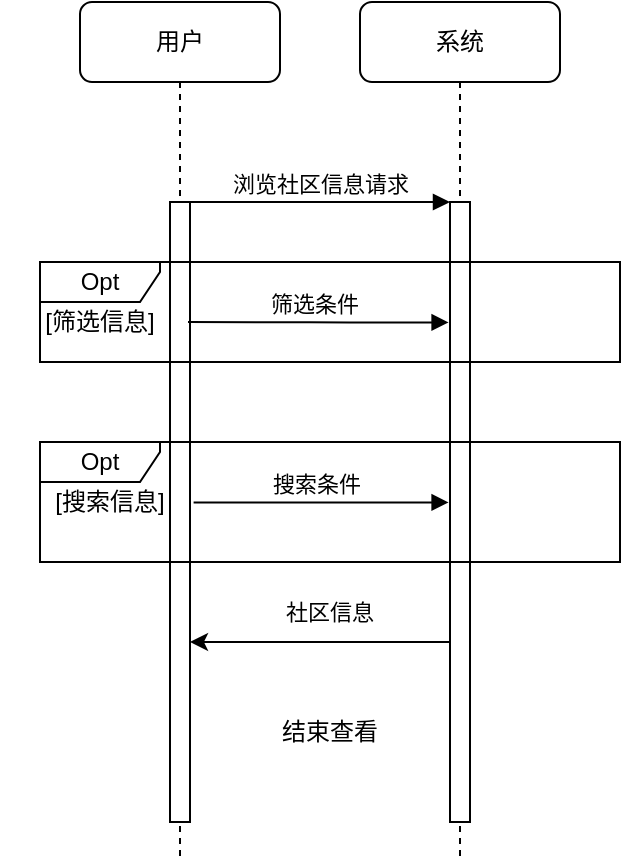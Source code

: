 <mxfile version="14.0.1" type="github">
  <diagram name="Page-1" id="13e1069c-82ec-6db2-03f1-153e76fe0fe0">
    <mxGraphModel dx="981" dy="526" grid="1" gridSize="10" guides="1" tooltips="1" connect="1" arrows="1" fold="1" page="1" pageScale="1" pageWidth="1100" pageHeight="850" background="#ffffff" math="0" shadow="0">
      <root>
        <mxCell id="0" />
        <mxCell id="1" parent="0" />
        <mxCell id="7baba1c4bc27f4b0-8" value="用户" style="shape=umlLifeline;perimeter=lifelinePerimeter;whiteSpace=wrap;html=1;container=1;collapsible=0;recursiveResize=0;outlineConnect=0;rounded=1;shadow=0;comic=0;labelBackgroundColor=none;strokeWidth=1;fontFamily=Verdana;fontSize=12;align=center;" parent="1" vertex="1">
          <mxGeometry x="100" y="80" width="100" height="430" as="geometry" />
        </mxCell>
        <mxCell id="7baba1c4bc27f4b0-9" value="" style="html=1;points=[];perimeter=orthogonalPerimeter;rounded=0;shadow=0;comic=0;labelBackgroundColor=none;strokeWidth=1;fontFamily=Verdana;fontSize=12;align=center;" parent="7baba1c4bc27f4b0-8" vertex="1">
          <mxGeometry x="45" y="100" width="10" height="310" as="geometry" />
        </mxCell>
        <mxCell id="7baba1c4bc27f4b0-11" value="&lt;font style=&quot;font-size: 11px&quot;&gt;浏览社区信息请求&lt;/font&gt;" style="html=1;verticalAlign=bottom;endArrow=block;entryX=0;entryY=0;labelBackgroundColor=none;fontFamily=Verdana;fontSize=12;edgeStyle=elbowEdgeStyle;elbow=vertical;" parent="1" source="7baba1c4bc27f4b0-9" edge="1">
          <mxGeometry relative="1" as="geometry">
            <mxPoint x="220" y="190" as="sourcePoint" />
            <mxPoint x="285" y="180.0" as="targetPoint" />
          </mxGeometry>
        </mxCell>
        <mxCell id="TOffCLLvtVbM3rP3w1rk-1" value="系统" style="shape=umlLifeline;perimeter=lifelinePerimeter;whiteSpace=wrap;html=1;container=1;collapsible=0;recursiveResize=0;outlineConnect=0;rounded=1;shadow=0;comic=0;labelBackgroundColor=none;strokeWidth=1;fontFamily=Verdana;fontSize=12;align=center;" vertex="1" parent="1">
          <mxGeometry x="240" y="80" width="100" height="430" as="geometry" />
        </mxCell>
        <mxCell id="TOffCLLvtVbM3rP3w1rk-2" value="" style="html=1;points=[];perimeter=orthogonalPerimeter;rounded=0;shadow=0;comic=0;labelBackgroundColor=none;strokeWidth=1;fontFamily=Verdana;fontSize=12;align=center;" vertex="1" parent="TOffCLLvtVbM3rP3w1rk-1">
          <mxGeometry x="45" y="100" width="10" height="310" as="geometry" />
        </mxCell>
        <mxCell id="TOffCLLvtVbM3rP3w1rk-8" value="&lt;font style=&quot;font-size: 11px&quot;&gt;社区信息&lt;/font&gt;" style="text;html=1;strokeColor=none;fillColor=none;align=center;verticalAlign=middle;whiteSpace=wrap;rounded=0;" vertex="1" parent="1">
          <mxGeometry x="190" y="370" width="70" height="30" as="geometry" />
        </mxCell>
        <mxCell id="TOffCLLvtVbM3rP3w1rk-11" value="" style="endArrow=classic;html=1;" edge="1" parent="1">
          <mxGeometry width="50" height="50" relative="1" as="geometry">
            <mxPoint x="285" y="400" as="sourcePoint" />
            <mxPoint x="155" y="400" as="targetPoint" />
            <Array as="points">
              <mxPoint x="256" y="400" />
            </Array>
          </mxGeometry>
        </mxCell>
        <mxCell id="TOffCLLvtVbM3rP3w1rk-13" value="Opt" style="shape=umlFrame;whiteSpace=wrap;html=1;width=60;height=20;" vertex="1" parent="1">
          <mxGeometry x="80" y="210" width="290" height="50" as="geometry" />
        </mxCell>
        <mxCell id="TOffCLLvtVbM3rP3w1rk-15" value="&lt;div&gt;[筛选信息]&lt;/div&gt;" style="text;html=1;strokeColor=none;fillColor=none;align=center;verticalAlign=middle;whiteSpace=wrap;rounded=0;" vertex="1" parent="1">
          <mxGeometry x="60" y="230" width="100" height="20" as="geometry" />
        </mxCell>
        <mxCell id="TOffCLLvtVbM3rP3w1rk-20" value="筛选条件" style="html=1;verticalAlign=bottom;endArrow=block;" edge="1" parent="1">
          <mxGeometry x="-0.035" width="80" relative="1" as="geometry">
            <mxPoint x="154" y="240" as="sourcePoint" />
            <mxPoint x="284.3" y="240.2" as="targetPoint" />
            <Array as="points">
              <mxPoint x="224.8" y="240.2" />
            </Array>
            <mxPoint as="offset" />
          </mxGeometry>
        </mxCell>
        <mxCell id="TOffCLLvtVbM3rP3w1rk-22" value="Opt" style="shape=umlFrame;whiteSpace=wrap;html=1;width=60;height=20;" vertex="1" parent="1">
          <mxGeometry x="80" y="300" width="290" height="60" as="geometry" />
        </mxCell>
        <mxCell id="TOffCLLvtVbM3rP3w1rk-23" value="&lt;div&gt;[搜索信息]&lt;/div&gt;" style="text;html=1;strokeColor=none;fillColor=none;align=center;verticalAlign=middle;whiteSpace=wrap;rounded=0;" vertex="1" parent="1">
          <mxGeometry x="70" y="320" width="90" height="20" as="geometry" />
        </mxCell>
        <mxCell id="TOffCLLvtVbM3rP3w1rk-24" value="搜索条件" style="html=1;verticalAlign=bottom;endArrow=block;exitX=1.18;exitY=0.137;exitDx=0;exitDy=0;exitPerimeter=0;" edge="1" parent="1">
          <mxGeometry x="-0.035" width="80" relative="1" as="geometry">
            <mxPoint x="156.8" y="330.28" as="sourcePoint" />
            <mxPoint x="284.3" y="330.2" as="targetPoint" />
            <Array as="points">
              <mxPoint x="224.8" y="330.2" />
            </Array>
            <mxPoint as="offset" />
          </mxGeometry>
        </mxCell>
        <mxCell id="TOffCLLvtVbM3rP3w1rk-26" value="结束查看" style="text;html=1;strokeColor=none;fillColor=none;align=center;verticalAlign=middle;whiteSpace=wrap;rounded=0;" vertex="1" parent="1">
          <mxGeometry x="190" y="430" width="70" height="30" as="geometry" />
        </mxCell>
      </root>
    </mxGraphModel>
  </diagram>
</mxfile>

